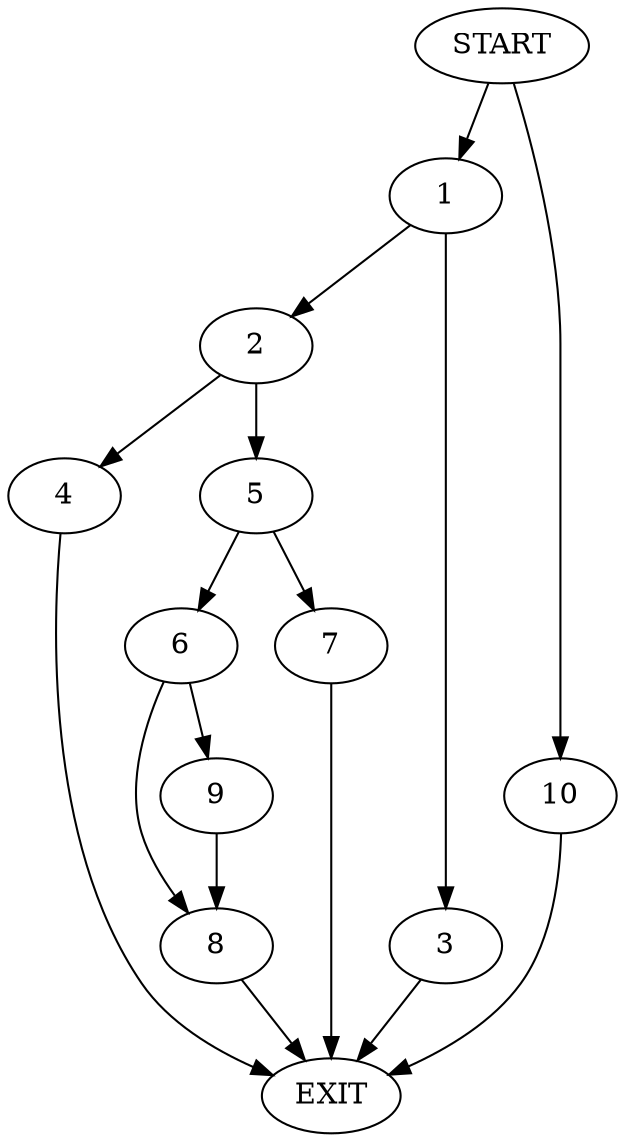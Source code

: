 digraph {
0 [label="START"]
11 [label="EXIT"]
0 -> 1
1 -> 2
1 -> 3
3 -> 11
2 -> 4
2 -> 5
4 -> 11
5 -> 6
5 -> 7
6 -> 8
6 -> 9
7 -> 11
8 -> 11
9 -> 8
0 -> 10
10 -> 11
}
